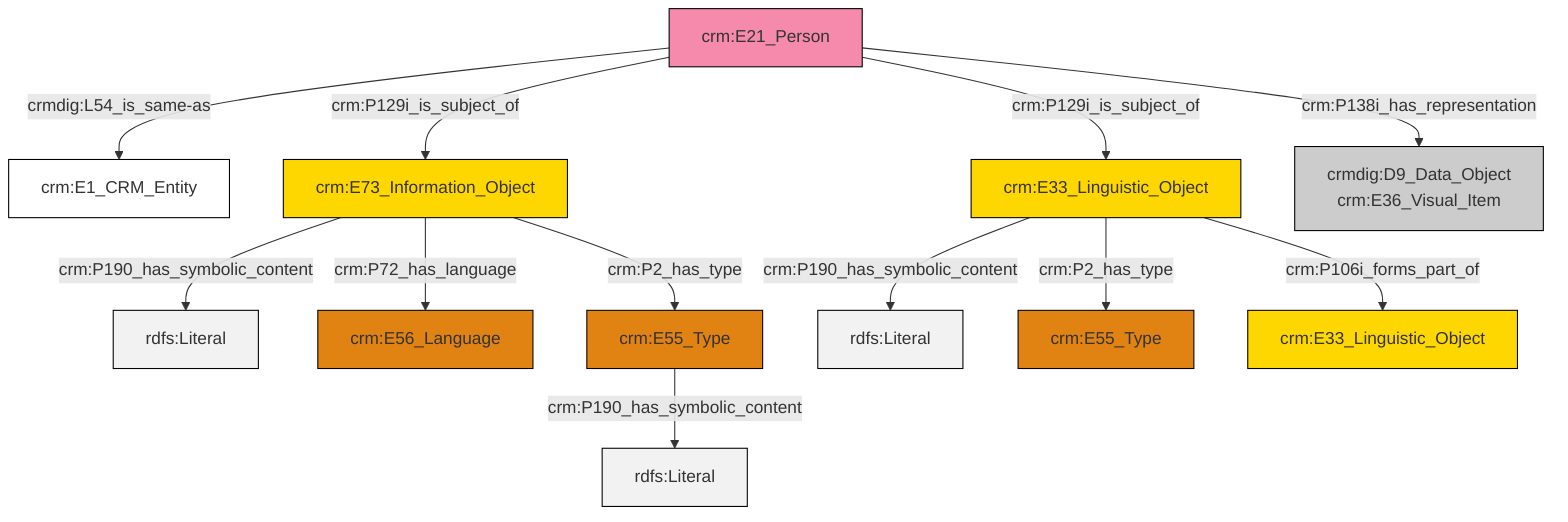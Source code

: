graph TD
classDef Literal fill:#f2f2f2,stroke:#000000;
classDef CRM_Entity fill:#FFFFFF,stroke:#000000;
classDef Temporal_Entity fill:#00C9E6, stroke:#000000;
classDef Type fill:#E18312, stroke:#000000;
classDef Time-Span fill:#2C9C91, stroke:#000000;
classDef Appellation fill:#FFEB7F, stroke:#000000;
classDef Place fill:#008836, stroke:#000000;
classDef Persistent_Item fill:#B266B2, stroke:#000000;
classDef Conceptual_Object fill:#FFD700, stroke:#000000;
classDef Physical_Thing fill:#D2B48C, stroke:#000000;
classDef Actor fill:#f58aad, stroke:#000000;
classDef PC_Classes fill:#4ce600, stroke:#000000;
classDef Multi fill:#cccccc,stroke:#000000;

0["crm:E21_Person"]:::Actor -->|crmdig:L54_is_same-as| 1["crm:E1_CRM_Entity"]:::CRM_Entity
2["crm:E55_Type"]:::Type -->|crm:P190_has_symbolic_content| 3[rdfs:Literal]:::Literal
5["crm:E73_Information_Object"]:::Conceptual_Object -->|crm:P190_has_symbolic_content| 6[rdfs:Literal]:::Literal
0["crm:E21_Person"]:::Actor -->|crm:P129i_is_subject_of| 5["crm:E73_Information_Object"]:::Conceptual_Object
0["crm:E21_Person"]:::Actor -->|crm:P129i_is_subject_of| 9["crm:E33_Linguistic_Object"]:::Conceptual_Object
9["crm:E33_Linguistic_Object"]:::Conceptual_Object -->|crm:P190_has_symbolic_content| 10[rdfs:Literal]:::Literal
5["crm:E73_Information_Object"]:::Conceptual_Object -->|crm:P72_has_language| 11["crm:E56_Language"]:::Type
9["crm:E33_Linguistic_Object"]:::Conceptual_Object -->|crm:P2_has_type| 12["crm:E55_Type"]:::Type
5["crm:E73_Information_Object"]:::Conceptual_Object -->|crm:P2_has_type| 2["crm:E55_Type"]:::Type
0["crm:E21_Person"]:::Actor -->|crm:P138i_has_representation| 7["crmdig:D9_Data_Object<br>crm:E36_Visual_Item"]:::Multi
9["crm:E33_Linguistic_Object"]:::Conceptual_Object -->|crm:P106i_forms_part_of| 18["crm:E33_Linguistic_Object"]:::Conceptual_Object